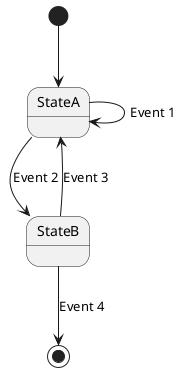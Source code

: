 @startuml

[*] -down-> StateA
StateA --> StateA : Event 1
StateA -down-> StateB : Event 2
StateB -up-> StateA : Event 3
StateB -down-> [*] : Event 4

@enduml
